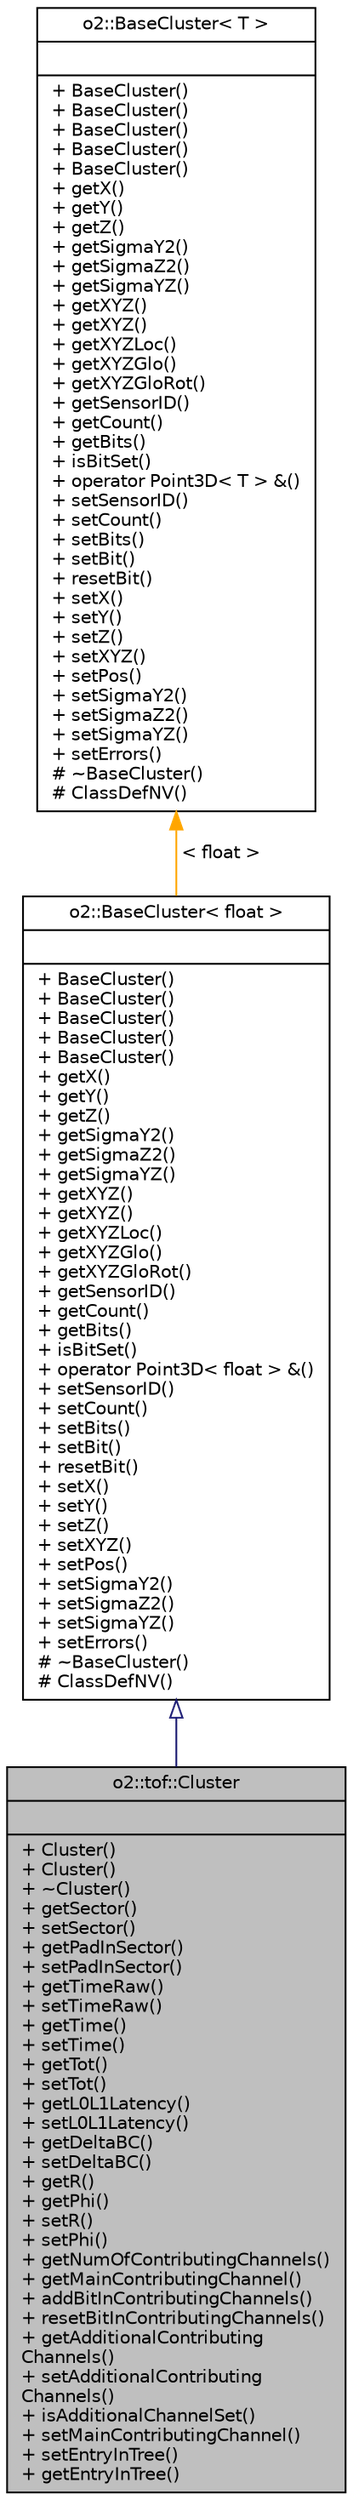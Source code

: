 digraph "o2::tof::Cluster"
{
 // INTERACTIVE_SVG=YES
  bgcolor="transparent";
  edge [fontname="Helvetica",fontsize="10",labelfontname="Helvetica",labelfontsize="10"];
  node [fontname="Helvetica",fontsize="10",shape=record];
  Node0 [label="{o2::tof::Cluster\n||+ Cluster()\l+ Cluster()\l+ ~Cluster()\l+ getSector()\l+ setSector()\l+ getPadInSector()\l+ setPadInSector()\l+ getTimeRaw()\l+ setTimeRaw()\l+ getTime()\l+ setTime()\l+ getTot()\l+ setTot()\l+ getL0L1Latency()\l+ setL0L1Latency()\l+ getDeltaBC()\l+ setDeltaBC()\l+ getR()\l+ getPhi()\l+ setR()\l+ setPhi()\l+ getNumOfContributingChannels()\l+ getMainContributingChannel()\l+ addBitInContributingChannels()\l+ resetBitInContributingChannels()\l+ getAdditionalContributing\lChannels()\l+ setAdditionalContributing\lChannels()\l+ isAdditionalChannelSet()\l+ setMainContributingChannel()\l+ setEntryInTree()\l+ getEntryInTree()\l}",height=0.2,width=0.4,color="black", fillcolor="grey75", style="filled", fontcolor="black"];
  Node1 -> Node0 [dir="back",color="midnightblue",fontsize="10",style="solid",arrowtail="onormal",fontname="Helvetica"];
  Node1 [label="{o2::BaseCluster\< float \>\n||+ BaseCluster()\l+ BaseCluster()\l+ BaseCluster()\l+ BaseCluster()\l+ BaseCluster()\l+ getX()\l+ getY()\l+ getZ()\l+ getSigmaY2()\l+ getSigmaZ2()\l+ getSigmaYZ()\l+ getXYZ()\l+ getXYZ()\l+ getXYZLoc()\l+ getXYZGlo()\l+ getXYZGloRot()\l+ getSensorID()\l+ getCount()\l+ getBits()\l+ isBitSet()\l+ operator Point3D\< float \> &()\l+ setSensorID()\l+ setCount()\l+ setBits()\l+ setBit()\l+ resetBit()\l+ setX()\l+ setY()\l+ setZ()\l+ setXYZ()\l+ setPos()\l+ setSigmaY2()\l+ setSigmaZ2()\l+ setSigmaYZ()\l+ setErrors()\l# ~BaseCluster()\l# ClassDefNV()\l}",height=0.2,width=0.4,color="black",URL="$da/d30/classo2_1_1BaseCluster.html"];
  Node2 -> Node1 [dir="back",color="orange",fontsize="10",style="solid",label=" \< float \>" ,fontname="Helvetica"];
  Node2 [label="{o2::BaseCluster\< T \>\n||+ BaseCluster()\l+ BaseCluster()\l+ BaseCluster()\l+ BaseCluster()\l+ BaseCluster()\l+ getX()\l+ getY()\l+ getZ()\l+ getSigmaY2()\l+ getSigmaZ2()\l+ getSigmaYZ()\l+ getXYZ()\l+ getXYZ()\l+ getXYZLoc()\l+ getXYZGlo()\l+ getXYZGloRot()\l+ getSensorID()\l+ getCount()\l+ getBits()\l+ isBitSet()\l+ operator Point3D\< T \> &()\l+ setSensorID()\l+ setCount()\l+ setBits()\l+ setBit()\l+ resetBit()\l+ setX()\l+ setY()\l+ setZ()\l+ setXYZ()\l+ setPos()\l+ setSigmaY2()\l+ setSigmaZ2()\l+ setSigmaYZ()\l+ setErrors()\l# ~BaseCluster()\l# ClassDefNV()\l}",height=0.2,width=0.4,color="black",URL="$da/d30/classo2_1_1BaseCluster.html"];
}
